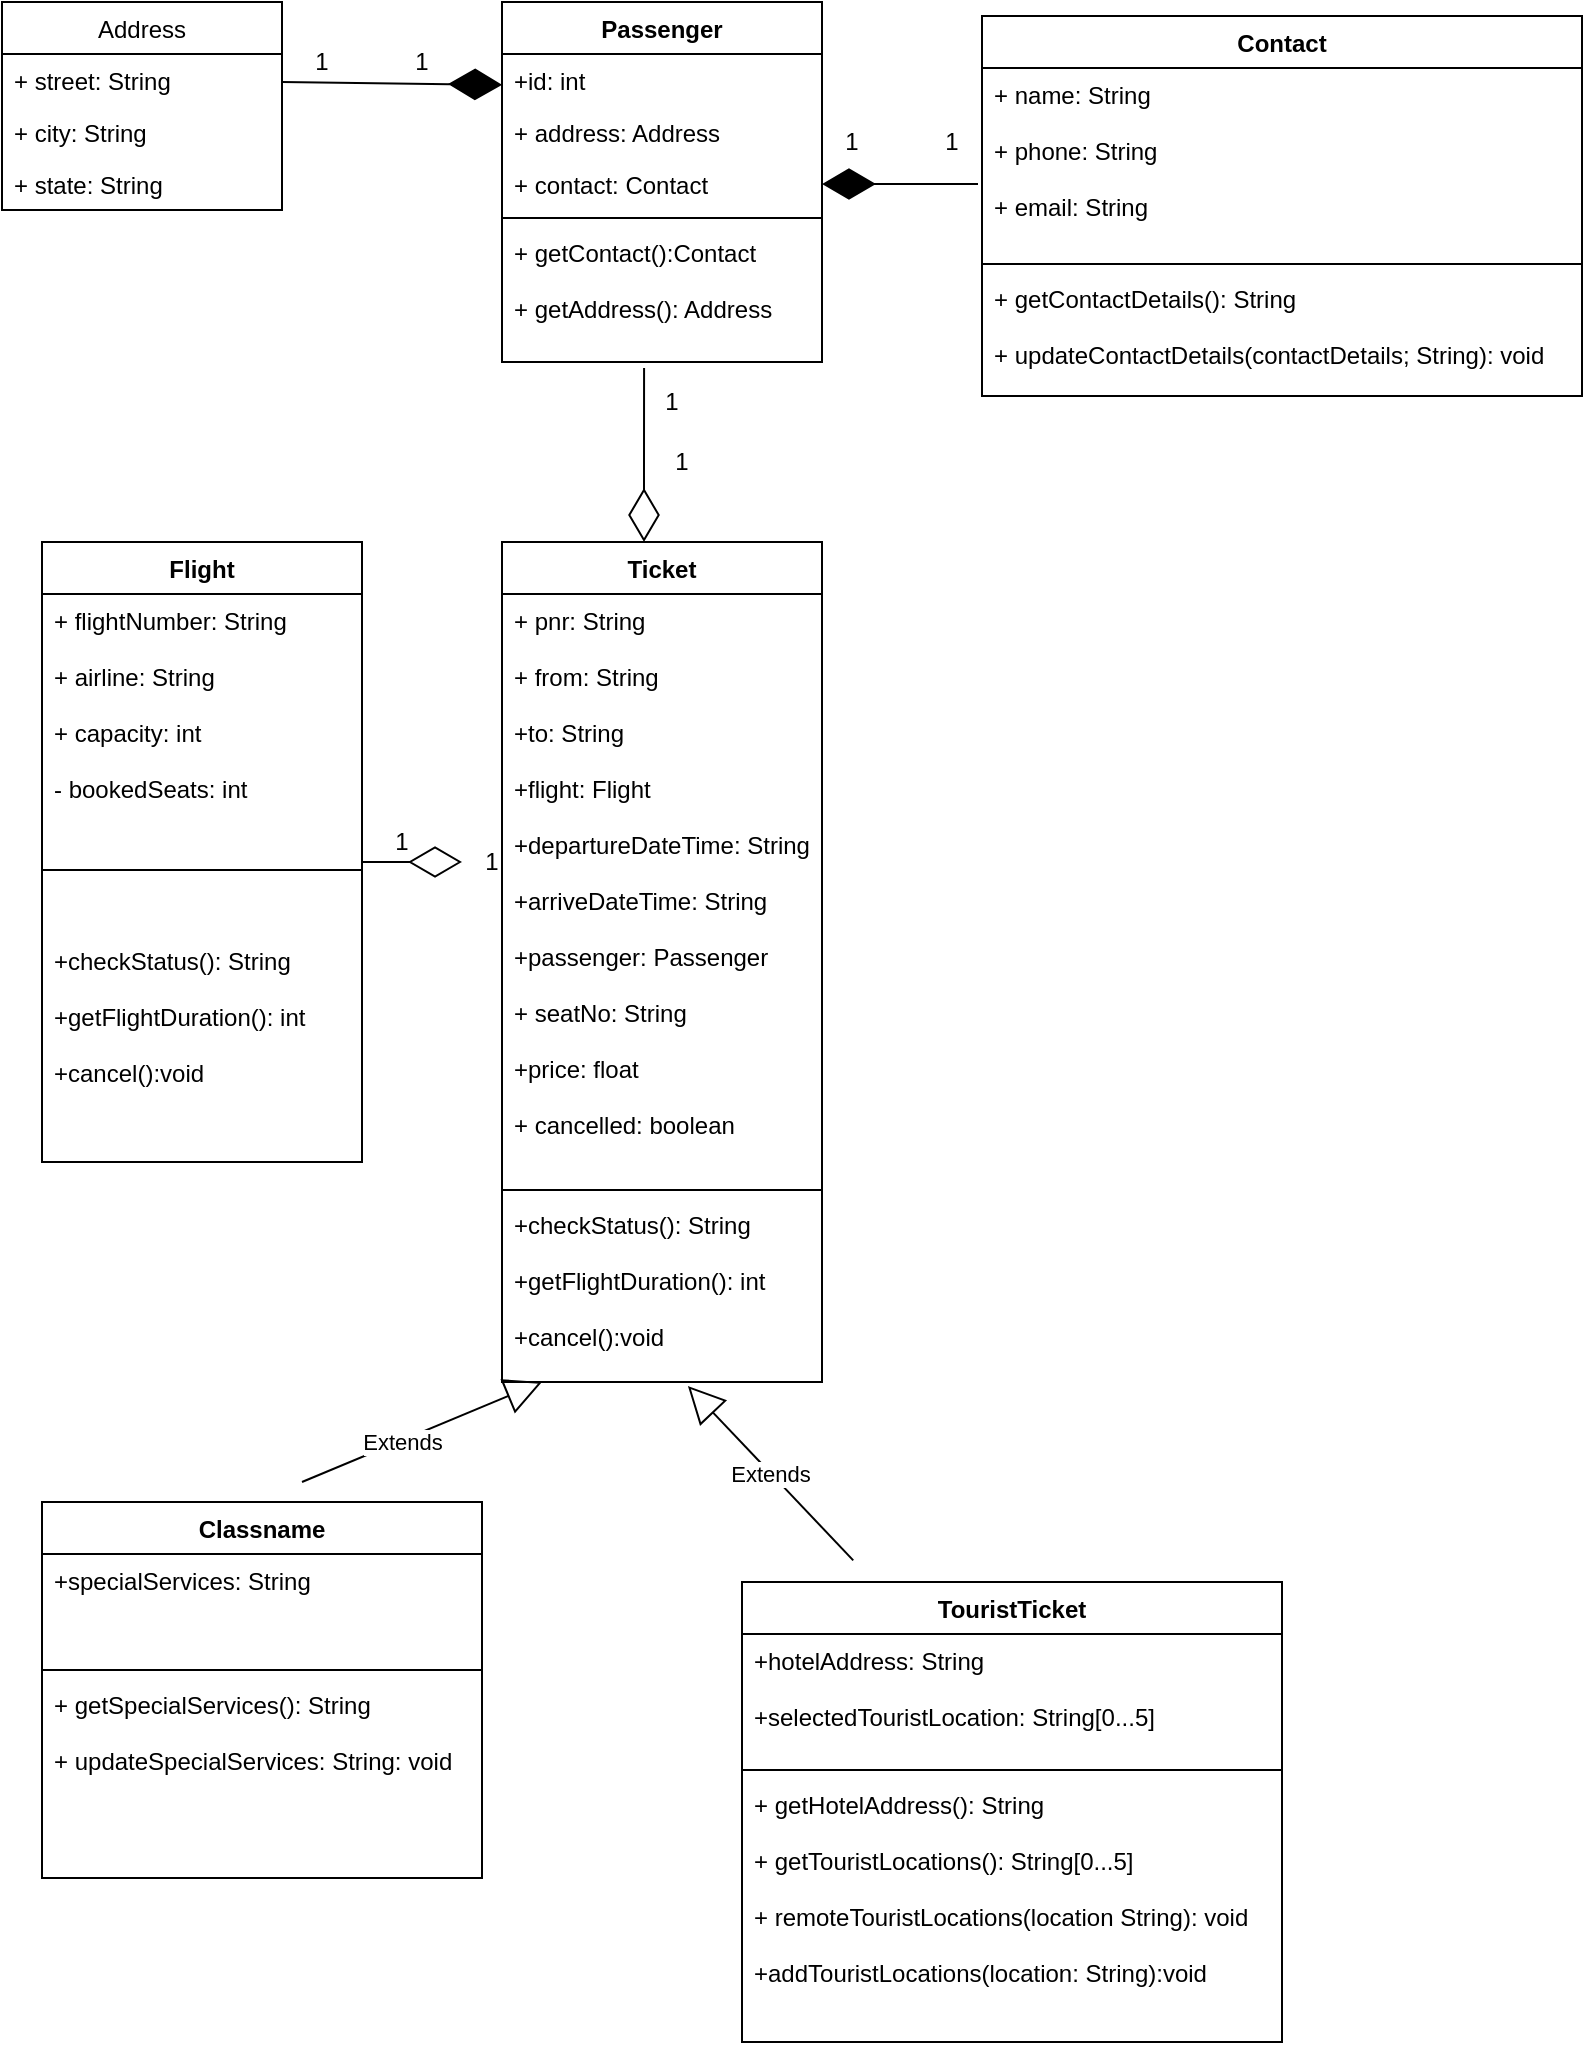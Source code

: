 <mxfile version="14.4.2" type="device"><diagram id="9poWLAFcDJj0Wg7r9NAc" name="Page-1"><mxGraphModel dx="1422" dy="705" grid="1" gridSize="10" guides="1" tooltips="1" connect="1" arrows="1" fold="1" page="1" pageScale="1" pageWidth="850" pageHeight="1100" math="0" shadow="0"><root><mxCell id="0"/><mxCell id="1" parent="0"/><mxCell id="ZoK6_ZOVKnAXHkvSOL5c-1" value="Address" style="swimlane;fontStyle=0;childLayout=stackLayout;horizontal=1;startSize=26;fillColor=none;horizontalStack=0;resizeParent=1;resizeParentMax=0;resizeLast=0;collapsible=1;marginBottom=0;" vertex="1" parent="1"><mxGeometry x="40" y="50" width="140" height="104" as="geometry"/></mxCell><mxCell id="ZoK6_ZOVKnAXHkvSOL5c-2" value="+ street: String" style="text;strokeColor=none;fillColor=none;align=left;verticalAlign=top;spacingLeft=4;spacingRight=4;overflow=hidden;rotatable=0;points=[[0,0.5],[1,0.5]];portConstraint=eastwest;" vertex="1" parent="ZoK6_ZOVKnAXHkvSOL5c-1"><mxGeometry y="26" width="140" height="26" as="geometry"/></mxCell><mxCell id="ZoK6_ZOVKnAXHkvSOL5c-3" value="+ city: String" style="text;strokeColor=none;fillColor=none;align=left;verticalAlign=top;spacingLeft=4;spacingRight=4;overflow=hidden;rotatable=0;points=[[0,0.5],[1,0.5]];portConstraint=eastwest;" vertex="1" parent="ZoK6_ZOVKnAXHkvSOL5c-1"><mxGeometry y="52" width="140" height="26" as="geometry"/></mxCell><mxCell id="ZoK6_ZOVKnAXHkvSOL5c-4" value="+ state: String" style="text;strokeColor=none;fillColor=none;align=left;verticalAlign=top;spacingLeft=4;spacingRight=4;overflow=hidden;rotatable=0;points=[[0,0.5],[1,0.5]];portConstraint=eastwest;" vertex="1" parent="ZoK6_ZOVKnAXHkvSOL5c-1"><mxGeometry y="78" width="140" height="26" as="geometry"/></mxCell><mxCell id="ZoK6_ZOVKnAXHkvSOL5c-5" value="" style="endArrow=diamondThin;endFill=1;endSize=24;html=1;" edge="1" parent="1"><mxGeometry width="160" relative="1" as="geometry"><mxPoint x="180" y="90" as="sourcePoint"/><mxPoint x="290" y="91.41" as="targetPoint"/></mxGeometry></mxCell><mxCell id="ZoK6_ZOVKnAXHkvSOL5c-7" value="1" style="text;html=1;strokeColor=none;fillColor=none;align=center;verticalAlign=middle;whiteSpace=wrap;rounded=0;" vertex="1" parent="1"><mxGeometry x="230" y="70" width="40" height="20" as="geometry"/></mxCell><mxCell id="ZoK6_ZOVKnAXHkvSOL5c-9" value="1" style="text;html=1;strokeColor=none;fillColor=none;align=center;verticalAlign=middle;whiteSpace=wrap;rounded=0;" vertex="1" parent="1"><mxGeometry x="180" y="70" width="40" height="20" as="geometry"/></mxCell><mxCell id="ZoK6_ZOVKnAXHkvSOL5c-10" value="Passenger" style="swimlane;fontStyle=1;align=center;verticalAlign=top;childLayout=stackLayout;horizontal=1;startSize=26;horizontalStack=0;resizeParent=1;resizeParentMax=0;resizeLast=0;collapsible=1;marginBottom=0;" vertex="1" parent="1"><mxGeometry x="290" y="50" width="160" height="180" as="geometry"/></mxCell><mxCell id="ZoK6_ZOVKnAXHkvSOL5c-11" value="+id: int" style="text;strokeColor=none;fillColor=none;align=left;verticalAlign=top;spacingLeft=4;spacingRight=4;overflow=hidden;rotatable=0;points=[[0,0.5],[1,0.5]];portConstraint=eastwest;" vertex="1" parent="ZoK6_ZOVKnAXHkvSOL5c-10"><mxGeometry y="26" width="160" height="26" as="geometry"/></mxCell><mxCell id="ZoK6_ZOVKnAXHkvSOL5c-14" value="+ address: Address" style="text;strokeColor=none;fillColor=none;align=left;verticalAlign=top;spacingLeft=4;spacingRight=4;overflow=hidden;rotatable=0;points=[[0,0.5],[1,0.5]];portConstraint=eastwest;" vertex="1" parent="ZoK6_ZOVKnAXHkvSOL5c-10"><mxGeometry y="52" width="160" height="26" as="geometry"/></mxCell><mxCell id="ZoK6_ZOVKnAXHkvSOL5c-15" value="+ contact: Contact" style="text;strokeColor=none;fillColor=none;align=left;verticalAlign=top;spacingLeft=4;spacingRight=4;overflow=hidden;rotatable=0;points=[[0,0.5],[1,0.5]];portConstraint=eastwest;" vertex="1" parent="ZoK6_ZOVKnAXHkvSOL5c-10"><mxGeometry y="78" width="160" height="26" as="geometry"/></mxCell><mxCell id="ZoK6_ZOVKnAXHkvSOL5c-12" value="" style="line;strokeWidth=1;fillColor=none;align=left;verticalAlign=middle;spacingTop=-1;spacingLeft=3;spacingRight=3;rotatable=0;labelPosition=right;points=[];portConstraint=eastwest;" vertex="1" parent="ZoK6_ZOVKnAXHkvSOL5c-10"><mxGeometry y="104" width="160" height="8" as="geometry"/></mxCell><mxCell id="ZoK6_ZOVKnAXHkvSOL5c-13" value="+ getContact():Contact&#10;&#10;+ getAddress(): Address" style="text;strokeColor=none;fillColor=none;align=left;verticalAlign=top;spacingLeft=4;spacingRight=4;overflow=hidden;rotatable=0;points=[[0,0.5],[1,0.5]];portConstraint=eastwest;" vertex="1" parent="ZoK6_ZOVKnAXHkvSOL5c-10"><mxGeometry y="112" width="160" height="68" as="geometry"/></mxCell><mxCell id="ZoK6_ZOVKnAXHkvSOL5c-17" value="" style="endArrow=diamondThin;endFill=1;endSize=24;html=1;entryX=1;entryY=0.5;entryDx=0;entryDy=0;" edge="1" parent="1" target="ZoK6_ZOVKnAXHkvSOL5c-15"><mxGeometry width="160" relative="1" as="geometry"><mxPoint x="528" y="141" as="sourcePoint"/><mxPoint x="770" y="190" as="targetPoint"/></mxGeometry></mxCell><mxCell id="ZoK6_ZOVKnAXHkvSOL5c-22" value="Contact" style="swimlane;fontStyle=1;align=center;verticalAlign=top;childLayout=stackLayout;horizontal=1;startSize=26;horizontalStack=0;resizeParent=1;resizeParentMax=0;resizeLast=0;collapsible=1;marginBottom=0;" vertex="1" parent="1"><mxGeometry x="530" y="57" width="300" height="190" as="geometry"/></mxCell><mxCell id="ZoK6_ZOVKnAXHkvSOL5c-23" value="+ name: String&#10;&#10;+ phone: String&#10;&#10;+ email: String&#10;" style="text;strokeColor=none;fillColor=none;align=left;verticalAlign=top;spacingLeft=4;spacingRight=4;overflow=hidden;rotatable=0;points=[[0,0.5],[1,0.5]];portConstraint=eastwest;" vertex="1" parent="ZoK6_ZOVKnAXHkvSOL5c-22"><mxGeometry y="26" width="300" height="94" as="geometry"/></mxCell><mxCell id="ZoK6_ZOVKnAXHkvSOL5c-24" value="" style="line;strokeWidth=1;fillColor=none;align=left;verticalAlign=middle;spacingTop=-1;spacingLeft=3;spacingRight=3;rotatable=0;labelPosition=right;points=[];portConstraint=eastwest;" vertex="1" parent="ZoK6_ZOVKnAXHkvSOL5c-22"><mxGeometry y="120" width="300" height="8" as="geometry"/></mxCell><mxCell id="ZoK6_ZOVKnAXHkvSOL5c-25" value="+ getContactDetails(): String&#10;&#10;+ updateContactDetails(contactDetails; String): void" style="text;strokeColor=none;fillColor=none;align=left;verticalAlign=top;spacingLeft=4;spacingRight=4;overflow=hidden;rotatable=0;points=[[0,0.5],[1,0.5]];portConstraint=eastwest;" vertex="1" parent="ZoK6_ZOVKnAXHkvSOL5c-22"><mxGeometry y="128" width="300" height="62" as="geometry"/></mxCell><mxCell id="ZoK6_ZOVKnAXHkvSOL5c-26" value="1" style="text;html=1;strokeColor=none;fillColor=none;align=center;verticalAlign=middle;whiteSpace=wrap;rounded=0;" vertex="1" parent="1"><mxGeometry x="450" y="110" width="30" height="20" as="geometry"/></mxCell><mxCell id="ZoK6_ZOVKnAXHkvSOL5c-27" value="1" style="text;html=1;strokeColor=none;fillColor=none;align=center;verticalAlign=middle;whiteSpace=wrap;rounded=0;" vertex="1" parent="1"><mxGeometry x="500" y="110" width="30" height="20" as="geometry"/></mxCell><mxCell id="ZoK6_ZOVKnAXHkvSOL5c-28" value="" style="endArrow=diamondThin;endFill=0;endSize=24;html=1;exitX=0.444;exitY=1.044;exitDx=0;exitDy=0;exitPerimeter=0;" edge="1" parent="1" source="ZoK6_ZOVKnAXHkvSOL5c-13"><mxGeometry width="160" relative="1" as="geometry"><mxPoint x="330" y="300" as="sourcePoint"/><mxPoint x="361" y="320" as="targetPoint"/><Array as="points"><mxPoint x="361" y="280"/></Array></mxGeometry></mxCell><mxCell id="ZoK6_ZOVKnAXHkvSOL5c-29" value="1" style="text;html=1;strokeColor=none;fillColor=none;align=center;verticalAlign=middle;whiteSpace=wrap;rounded=0;" vertex="1" parent="1"><mxGeometry x="360" y="240" width="30" height="20" as="geometry"/></mxCell><mxCell id="ZoK6_ZOVKnAXHkvSOL5c-30" value="1" style="text;html=1;strokeColor=none;fillColor=none;align=center;verticalAlign=middle;whiteSpace=wrap;rounded=0;" vertex="1" parent="1"><mxGeometry x="360" y="270" width="40" height="20" as="geometry"/></mxCell><mxCell id="ZoK6_ZOVKnAXHkvSOL5c-31" value="Ticket" style="swimlane;fontStyle=1;align=center;verticalAlign=top;childLayout=stackLayout;horizontal=1;startSize=26;horizontalStack=0;resizeParent=1;resizeParentMax=0;resizeLast=0;collapsible=1;marginBottom=0;" vertex="1" parent="1"><mxGeometry x="290" y="320" width="160" height="420" as="geometry"/></mxCell><mxCell id="ZoK6_ZOVKnAXHkvSOL5c-32" value="+ pnr: String&#10;&#10;+ from: String&#10;&#10;+to: String&#10;&#10;+flight: Flight&#10;&#10;+departureDateTime: String&#10;&#10;+arriveDateTime: String&#10;&#10;+passenger: Passenger&#10;&#10;+ seatNo: String&#10;&#10;+price: float&#10;&#10;+ cancelled: boolean&#10;&#10;" style="text;strokeColor=none;fillColor=none;align=left;verticalAlign=top;spacingLeft=4;spacingRight=4;overflow=hidden;rotatable=0;points=[[0,0.5],[1,0.5]];portConstraint=eastwest;" vertex="1" parent="ZoK6_ZOVKnAXHkvSOL5c-31"><mxGeometry y="26" width="160" height="294" as="geometry"/></mxCell><mxCell id="ZoK6_ZOVKnAXHkvSOL5c-33" value="" style="line;strokeWidth=1;fillColor=none;align=left;verticalAlign=middle;spacingTop=-1;spacingLeft=3;spacingRight=3;rotatable=0;labelPosition=right;points=[];portConstraint=eastwest;" vertex="1" parent="ZoK6_ZOVKnAXHkvSOL5c-31"><mxGeometry y="320" width="160" height="8" as="geometry"/></mxCell><mxCell id="ZoK6_ZOVKnAXHkvSOL5c-34" value="+checkStatus(): String&#10;&#10;+getFlightDuration(): int&#10;&#10;+cancel():void" style="text;strokeColor=none;fillColor=none;align=left;verticalAlign=top;spacingLeft=4;spacingRight=4;overflow=hidden;rotatable=0;points=[[0,0.5],[1,0.5]];portConstraint=eastwest;" vertex="1" parent="ZoK6_ZOVKnAXHkvSOL5c-31"><mxGeometry y="328" width="160" height="92" as="geometry"/></mxCell><mxCell id="ZoK6_ZOVKnAXHkvSOL5c-45" value="Flight" style="swimlane;fontStyle=1;align=center;verticalAlign=top;childLayout=stackLayout;horizontal=1;startSize=26;horizontalStack=0;resizeParent=1;resizeParentMax=0;resizeLast=0;collapsible=1;marginBottom=0;" vertex="1" parent="1"><mxGeometry x="60" y="320" width="160" height="310" as="geometry"/></mxCell><mxCell id="ZoK6_ZOVKnAXHkvSOL5c-46" value="+ flightNumber: String&#10;&#10;+ airline: String&#10;&#10;+ capacity: int&#10;&#10;- bookedSeats: int" style="text;strokeColor=none;fillColor=none;align=left;verticalAlign=top;spacingLeft=4;spacingRight=4;overflow=hidden;rotatable=0;points=[[0,0.5],[1,0.5]];portConstraint=eastwest;" vertex="1" parent="ZoK6_ZOVKnAXHkvSOL5c-45"><mxGeometry y="26" width="160" height="134" as="geometry"/></mxCell><mxCell id="ZoK6_ZOVKnAXHkvSOL5c-47" value="" style="line;strokeWidth=1;fillColor=none;align=left;verticalAlign=middle;spacingTop=-1;spacingLeft=3;spacingRight=3;rotatable=0;labelPosition=right;points=[];portConstraint=eastwest;" vertex="1" parent="ZoK6_ZOVKnAXHkvSOL5c-45"><mxGeometry y="160" width="160" height="8" as="geometry"/></mxCell><mxCell id="ZoK6_ZOVKnAXHkvSOL5c-48" value="&#10;&#10;+checkStatus(): String&#10;&#10;+getFlightDuration(): int&#10;&#10;+cancel():void" style="text;strokeColor=none;fillColor=none;align=left;verticalAlign=top;spacingLeft=4;spacingRight=4;overflow=hidden;rotatable=0;points=[[0,0.5],[1,0.5]];portConstraint=eastwest;" vertex="1" parent="ZoK6_ZOVKnAXHkvSOL5c-45"><mxGeometry y="168" width="160" height="142" as="geometry"/></mxCell><mxCell id="ZoK6_ZOVKnAXHkvSOL5c-49" value="" style="endArrow=diamondThin;endFill=0;endSize=24;html=1;" edge="1" parent="1" target="ZoK6_ZOVKnAXHkvSOL5c-50"><mxGeometry width="160" relative="1" as="geometry"><mxPoint x="220" y="480" as="sourcePoint"/><mxPoint x="290" y="480" as="targetPoint"/></mxGeometry></mxCell><mxCell id="ZoK6_ZOVKnAXHkvSOL5c-50" value="1" style="text;html=1;strokeColor=none;fillColor=none;align=center;verticalAlign=middle;whiteSpace=wrap;rounded=0;" vertex="1" parent="1"><mxGeometry x="270" y="470" width="30" height="20" as="geometry"/></mxCell><mxCell id="ZoK6_ZOVKnAXHkvSOL5c-51" value="1" style="text;html=1;strokeColor=none;fillColor=none;align=center;verticalAlign=middle;whiteSpace=wrap;rounded=0;" vertex="1" parent="1"><mxGeometry x="220" y="460" width="40" height="20" as="geometry"/></mxCell><mxCell id="ZoK6_ZOVKnAXHkvSOL5c-52" value="Extends" style="endArrow=block;endSize=16;endFill=0;html=1;" edge="1" parent="1"><mxGeometry x="-0.172" y="-1" width="160" relative="1" as="geometry"><mxPoint x="190" y="790" as="sourcePoint"/><mxPoint x="310" y="740" as="targetPoint"/><mxPoint as="offset"/></mxGeometry></mxCell><mxCell id="ZoK6_ZOVKnAXHkvSOL5c-53" value="Classname" style="swimlane;fontStyle=1;align=center;verticalAlign=top;childLayout=stackLayout;horizontal=1;startSize=26;horizontalStack=0;resizeParent=1;resizeParentMax=0;resizeLast=0;collapsible=1;marginBottom=0;" vertex="1" parent="1"><mxGeometry x="60" y="800" width="220" height="188" as="geometry"/></mxCell><mxCell id="ZoK6_ZOVKnAXHkvSOL5c-54" value="+specialServices: String" style="text;strokeColor=none;fillColor=none;align=left;verticalAlign=top;spacingLeft=4;spacingRight=4;overflow=hidden;rotatable=0;points=[[0,0.5],[1,0.5]];portConstraint=eastwest;" vertex="1" parent="ZoK6_ZOVKnAXHkvSOL5c-53"><mxGeometry y="26" width="220" height="54" as="geometry"/></mxCell><mxCell id="ZoK6_ZOVKnAXHkvSOL5c-55" value="" style="line;strokeWidth=1;fillColor=none;align=left;verticalAlign=middle;spacingTop=-1;spacingLeft=3;spacingRight=3;rotatable=0;labelPosition=right;points=[];portConstraint=eastwest;" vertex="1" parent="ZoK6_ZOVKnAXHkvSOL5c-53"><mxGeometry y="80" width="220" height="8" as="geometry"/></mxCell><mxCell id="ZoK6_ZOVKnAXHkvSOL5c-56" value="+ getSpecialServices(): String&#10;&#10;+ updateSpecialServices: String: void" style="text;strokeColor=none;fillColor=none;align=left;verticalAlign=top;spacingLeft=4;spacingRight=4;overflow=hidden;rotatable=0;points=[[0,0.5],[1,0.5]];portConstraint=eastwest;" vertex="1" parent="ZoK6_ZOVKnAXHkvSOL5c-53"><mxGeometry y="88" width="220" height="100" as="geometry"/></mxCell><mxCell id="ZoK6_ZOVKnAXHkvSOL5c-57" value="Extends" style="endArrow=block;endSize=16;endFill=0;html=1;entryX=0.581;entryY=1.022;entryDx=0;entryDy=0;entryPerimeter=0;exitX=0.206;exitY=-0.047;exitDx=0;exitDy=0;exitPerimeter=0;" edge="1" parent="1" source="ZoK6_ZOVKnAXHkvSOL5c-58" target="ZoK6_ZOVKnAXHkvSOL5c-34"><mxGeometry width="160" relative="1" as="geometry"><mxPoint x="420" y="800" as="sourcePoint"/><mxPoint x="320" y="750" as="targetPoint"/></mxGeometry></mxCell><mxCell id="ZoK6_ZOVKnAXHkvSOL5c-58" value="TouristTicket" style="swimlane;fontStyle=1;align=center;verticalAlign=top;childLayout=stackLayout;horizontal=1;startSize=26;horizontalStack=0;resizeParent=1;resizeParentMax=0;resizeLast=0;collapsible=1;marginBottom=0;" vertex="1" parent="1"><mxGeometry x="410" y="840" width="270" height="230" as="geometry"/></mxCell><mxCell id="ZoK6_ZOVKnAXHkvSOL5c-59" value="+hotelAddress: String&#10;&#10;+selectedTouristLocation: String[0...5]" style="text;strokeColor=none;fillColor=none;align=left;verticalAlign=top;spacingLeft=4;spacingRight=4;overflow=hidden;rotatable=0;points=[[0,0.5],[1,0.5]];portConstraint=eastwest;" vertex="1" parent="ZoK6_ZOVKnAXHkvSOL5c-58"><mxGeometry y="26" width="270" height="64" as="geometry"/></mxCell><mxCell id="ZoK6_ZOVKnAXHkvSOL5c-60" value="" style="line;strokeWidth=1;fillColor=none;align=left;verticalAlign=middle;spacingTop=-1;spacingLeft=3;spacingRight=3;rotatable=0;labelPosition=right;points=[];portConstraint=eastwest;" vertex="1" parent="ZoK6_ZOVKnAXHkvSOL5c-58"><mxGeometry y="90" width="270" height="8" as="geometry"/></mxCell><mxCell id="ZoK6_ZOVKnAXHkvSOL5c-61" value="+ getHotelAddress(): String&#10;&#10;+ getTouristLocations(): String[0...5]&#10;&#10;+ remoteTouristLocations(location String): void&#10;&#10;+addTouristLocations(location: String):void" style="text;strokeColor=none;fillColor=none;align=left;verticalAlign=top;spacingLeft=4;spacingRight=4;overflow=hidden;rotatable=0;points=[[0,0.5],[1,0.5]];portConstraint=eastwest;" vertex="1" parent="ZoK6_ZOVKnAXHkvSOL5c-58"><mxGeometry y="98" width="270" height="132" as="geometry"/></mxCell></root></mxGraphModel></diagram></mxfile>